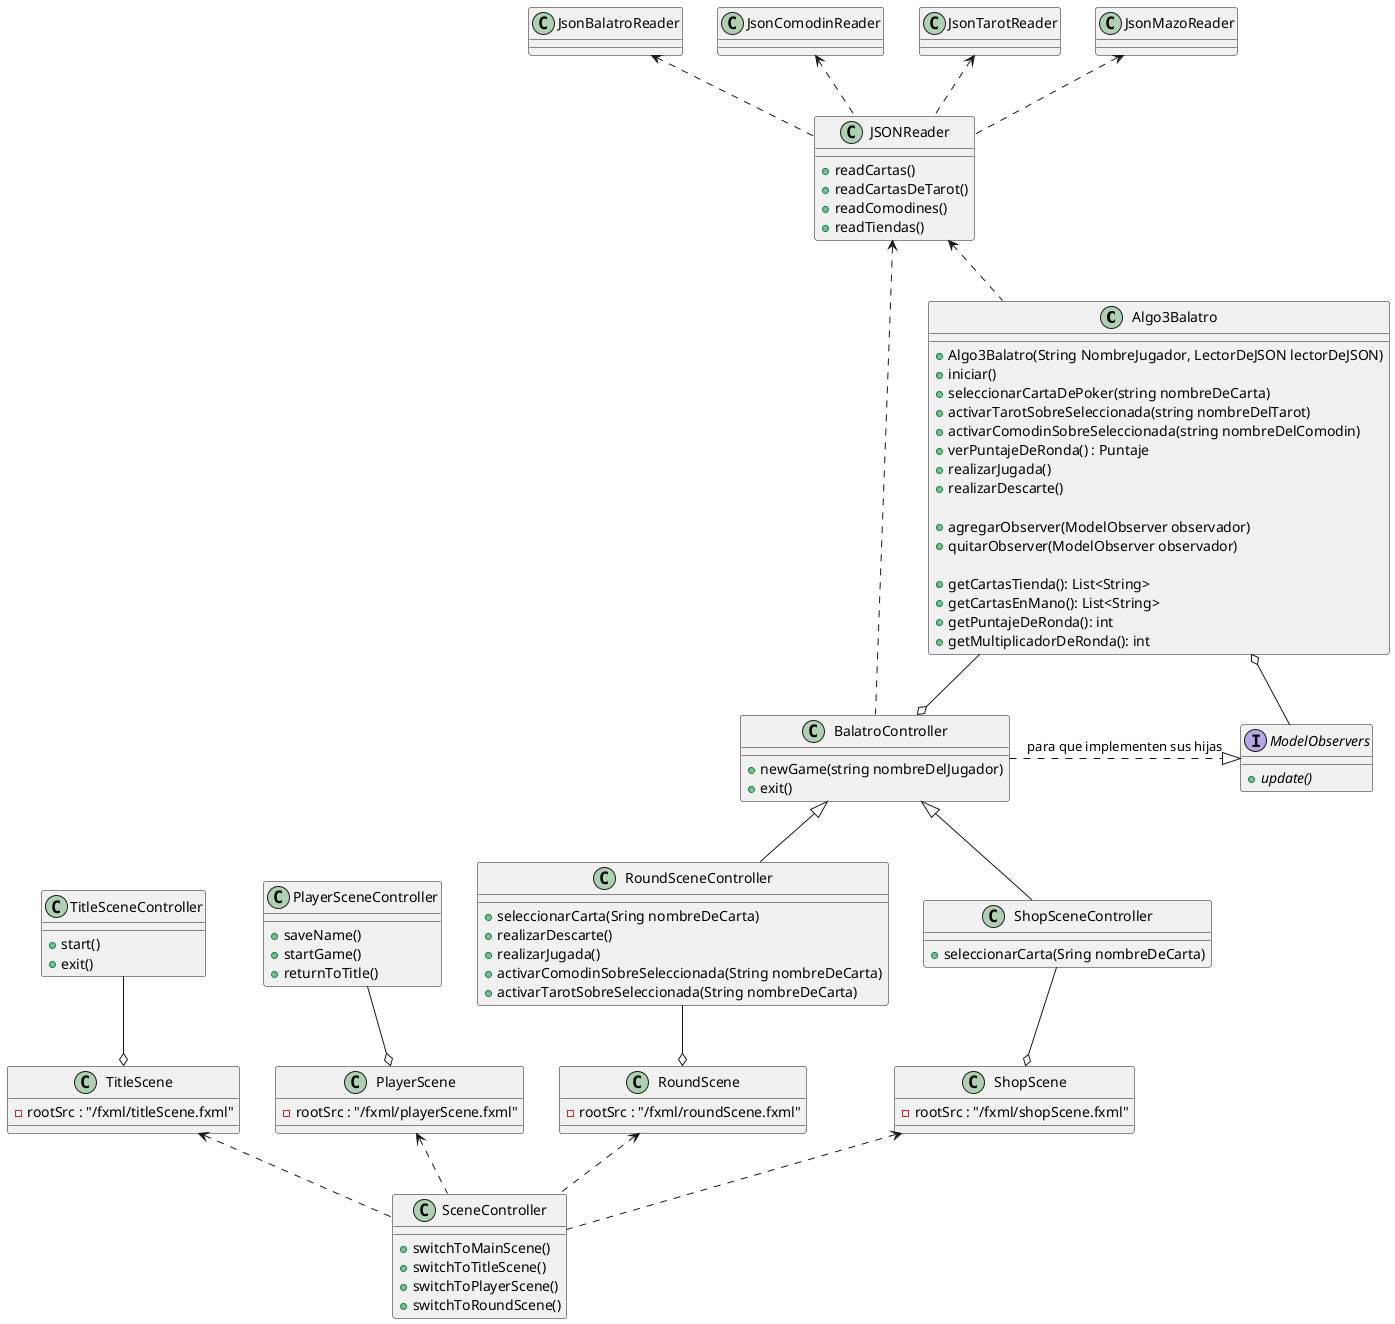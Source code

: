 
@startuml
Class Algo3Balatro {
  + Algo3Balatro(String NombreJugador, LectorDeJSON lectorDeJSON)
  + iniciar()
  + seleccionarCartaDePoker(string nombreDeCarta)
  + activarTarotSobreSeleccionada(string nombreDelTarot)
  + activarComodinSobreSeleccionada(string nombreDelComodin)
  + verPuntajeDeRonda() : Puntaje
  + realizarJugada()
  + realizarDescarte()
  
  + agregarObserver(ModelObserver observador)  
  + quitarObserver(ModelObserver observador)    
  
  + getCartasTienda(): List<String>
  + getCartasEnMano(): List<String>
  + getPuntajeDeRonda(): int 
  + getMultiplicadorDeRonda(): int 
}

class JSONReader{
  + readCartas()
  + readCartasDeTarot()
  + readComodines()
  + readTiendas()
}



Interface ModelObservers{
  {abstract} + update()
}
class BalatroController{
  + newGame(string nombreDelJugador)
  + exit()
}
class RoundSceneController extends BalatroController{
  + seleccionarCarta(Sring nombreDeCarta)
  + realizarDescarte()
  + realizarJugada()
  + activarComodinSobreSeleccionada(String nombreDeCarta)
  + activarTarotSobreSeleccionada(String nombreDeCarta)
}

class ShopSceneController extends BalatroController{
  + seleccionarCarta(Sring nombreDeCarta)
}
class ShopScene{
  -rootSrc : "/fxml/shopScene.fxml"
}
class RoundScene{
  -rootSrc : "/fxml/roundScene.fxml"
}

class TitleScene{
  -rootSrc : "/fxml/titleScene.fxml"
}

class PlayerScene{
  -rootSrc : "/fxml/playerScene.fxml"
}

class SceneController{
  + switchToMainScene()
  + switchToTitleScene()
  + switchToPlayerScene()
  + switchToRoundScene()
}
class PlayerSceneController{
  + saveName()
  + startGame()
  + returnToTitle()
}
class TitleSceneController{
  + start()
  + exit()
}
Algo3Balatro --o BalatroController


TitleSceneController --o TitleScene
PlayerSceneController --o PlayerScene
RoundSceneController --o RoundScene
ShopSceneController --o ShopScene

PlayerScene <.. SceneController
TitleScene <.. SceneController
RoundScene <.. SceneController
ShopScene <.. SceneController

Algo3Balatro o-- ModelObservers
BalatroController .|> ModelObservers : para que implementen sus hijas

JSONReader <... BalatroController
JSONReader <.. Algo3Balatro

JsonBalatroReader <.. JSONReader
JsonComodinReader <.. JSONReader
JsonTarotReader <.. JSONReader
JsonMazoReader <.. JSONReader
@enduml
